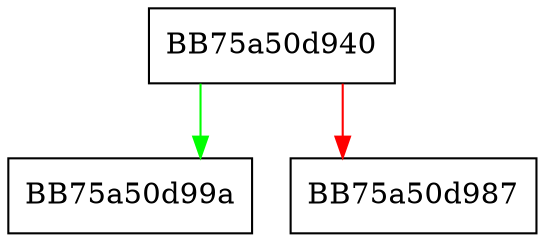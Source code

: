 digraph ValueMap {
  node [shape="box"];
  graph [splines=ortho];
  BB75a50d940 -> BB75a50d99a [color="green"];
  BB75a50d940 -> BB75a50d987 [color="red"];
}